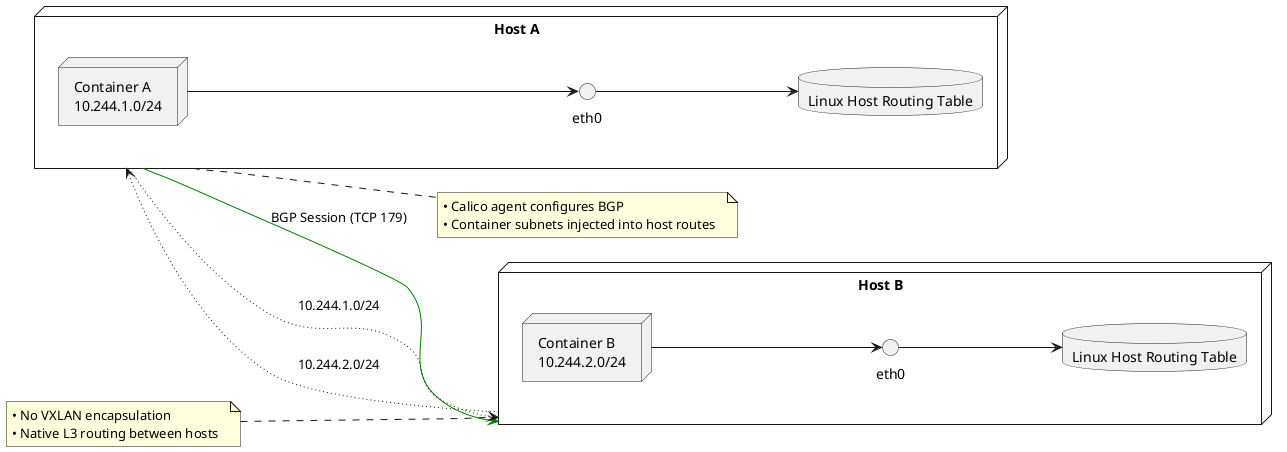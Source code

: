 @startuml

left to right direction

node "Host A" as A {
  node "Container A\n10.244.1.0/24" as CA
  interface "eth0" as EthA
  database "Linux Host Routing Table" as RTA
  CA --> EthA
  EthA --> RTA
}

node "Host B" as B {
  node "Container B\n10.244.2.0/24" as CB
  interface "eth0" as EthB
  database "Linux Host Routing Table" as RTB
  CB --> EthB
  EthB --> RTB
}

' BGP sessions between hosts
A -[#green]-> B : BGP Session (TCP 179)

' Routes advertised via BGP
A -[dotted]-> B : "10.244.1.0/24"
B -[dotted]-> A : "10.244.2.0/24"

note right of A
  • Calico agent configures BGP  
  • Container subnets injected into host routes  
end note

note left of B
  • No VXLAN encapsulation  
  • Native L3 routing between hosts  
end note
@enduml